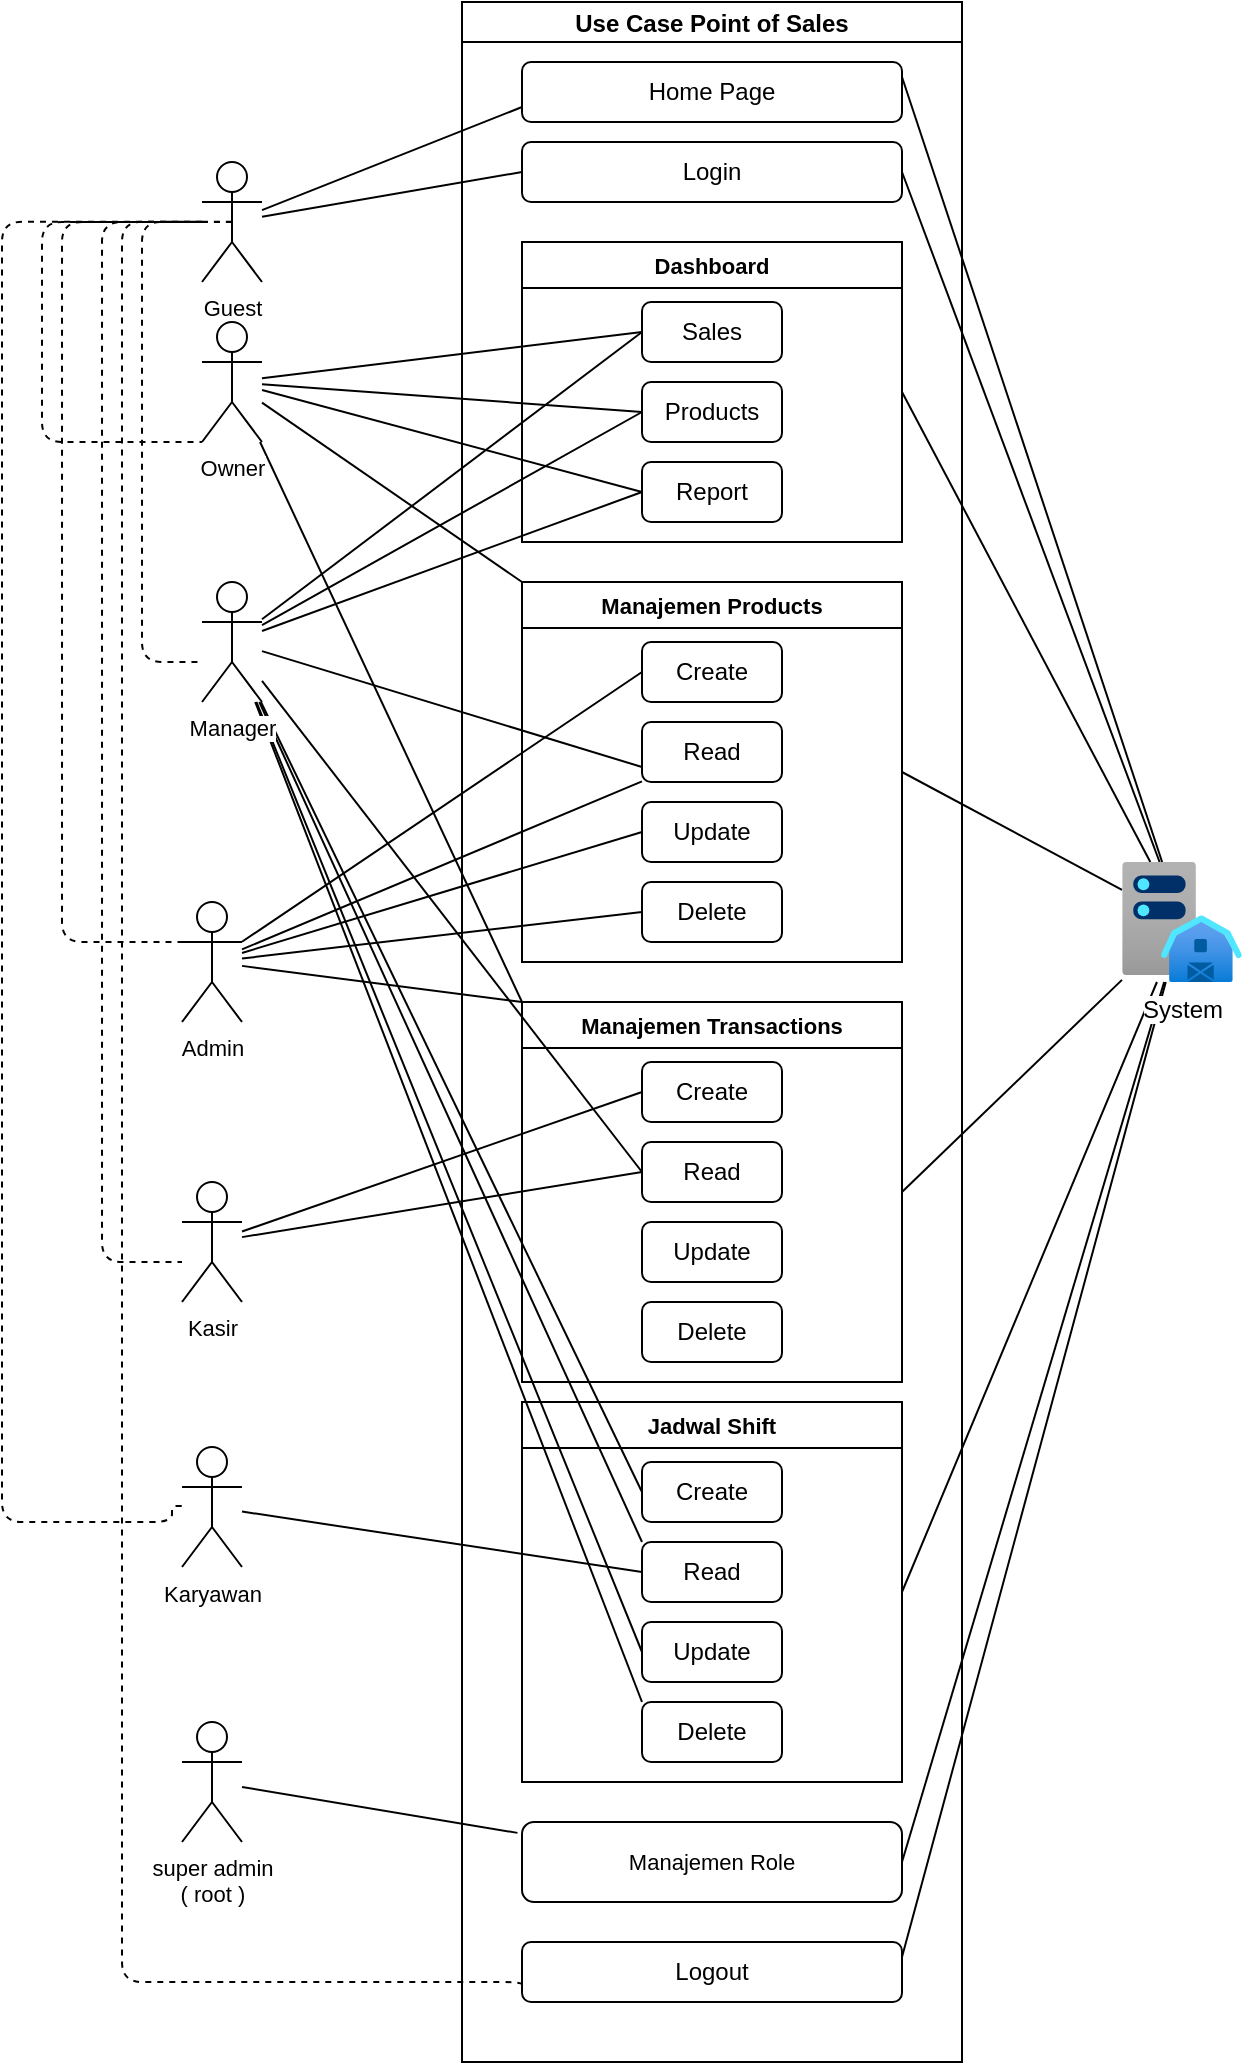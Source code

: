 <mxfile>
    <diagram id="sYxVgDdYPhwjKpfYvSHR" name="Page-1">
        <mxGraphModel dx="-1252" dy="1672" grid="1" gridSize="10" guides="1" tooltips="1" connect="1" arrows="1" fold="1" page="0" pageScale="1" pageWidth="850" pageHeight="1100" math="0" shadow="0">
            <root>
                <mxCell id="0"/>
                <mxCell id="1" parent="0"/>
                <mxCell id="31" value="Use Case Point of Sales" style="swimlane;startSize=20;horizontal=1;containerType=tree;" vertex="1" parent="1">
                    <mxGeometry x="2700" y="-150" width="250" height="1030" as="geometry">
                        <mxRectangle x="2680" y="-90" width="170" height="30" as="alternateBounds"/>
                    </mxGeometry>
                </mxCell>
                <mxCell id="38" value="Login" style="rounded=1;whiteSpace=wrap;html=1;" vertex="1" parent="31">
                    <mxGeometry x="30" y="70" width="190" height="30" as="geometry"/>
                </mxCell>
                <mxCell id="43" value="Home Page" style="rounded=1;whiteSpace=wrap;html=1;" vertex="1" parent="31">
                    <mxGeometry x="30" y="30" width="190" height="30" as="geometry"/>
                </mxCell>
                <mxCell id="138" value="Manajemen Products" style="swimlane;whiteSpace=wrap;html=1;fontFamily=Helvetica;fontSize=11;fontColor=default;labelBackgroundColor=default;" vertex="1" parent="31">
                    <mxGeometry x="30" y="290" width="190" height="190" as="geometry">
                        <mxRectangle x="30" y="290" width="130" height="30" as="alternateBounds"/>
                    </mxGeometry>
                </mxCell>
                <mxCell id="79" value="Create" style="rounded=1;whiteSpace=wrap;html=1;" vertex="1" parent="138">
                    <mxGeometry x="60" y="30" width="70" height="30" as="geometry"/>
                </mxCell>
                <mxCell id="129" value="Read" style="rounded=1;whiteSpace=wrap;html=1;" vertex="1" parent="138">
                    <mxGeometry x="60" y="70" width="70" height="30" as="geometry"/>
                </mxCell>
                <mxCell id="131" value="Update" style="rounded=1;whiteSpace=wrap;html=1;" vertex="1" parent="138">
                    <mxGeometry x="60" y="110" width="70" height="30" as="geometry"/>
                </mxCell>
                <mxCell id="133" value="Delete" style="rounded=1;whiteSpace=wrap;html=1;" vertex="1" parent="138">
                    <mxGeometry x="60" y="150" width="70" height="30" as="geometry"/>
                </mxCell>
                <mxCell id="151" value="Manajemen Transactions" style="swimlane;whiteSpace=wrap;html=1;fontFamily=Helvetica;fontSize=11;fontColor=default;labelBackgroundColor=default;" vertex="1" parent="31">
                    <mxGeometry x="30" y="500" width="190" height="190" as="geometry">
                        <mxRectangle x="30" y="500" width="130" height="30" as="alternateBounds"/>
                    </mxGeometry>
                </mxCell>
                <mxCell id="152" value="Create" style="rounded=1;whiteSpace=wrap;html=1;" vertex="1" parent="151">
                    <mxGeometry x="60" y="30" width="70" height="30" as="geometry"/>
                </mxCell>
                <mxCell id="153" value="Read" style="rounded=1;whiteSpace=wrap;html=1;" vertex="1" parent="151">
                    <mxGeometry x="60" y="70" width="70" height="30" as="geometry"/>
                </mxCell>
                <mxCell id="154" value="Update" style="rounded=1;whiteSpace=wrap;html=1;" vertex="1" parent="151">
                    <mxGeometry x="60" y="110" width="70" height="30" as="geometry"/>
                </mxCell>
                <mxCell id="155" value="Delete" style="rounded=1;whiteSpace=wrap;html=1;" vertex="1" parent="151">
                    <mxGeometry x="60" y="150" width="70" height="30" as="geometry"/>
                </mxCell>
                <mxCell id="157" value="Dashboard" style="swimlane;whiteSpace=wrap;html=1;fontFamily=Helvetica;fontSize=11;fontColor=default;labelBackgroundColor=default;" vertex="1" parent="31">
                    <mxGeometry x="30" y="120" width="190" height="150" as="geometry">
                        <mxRectangle x="30" y="120" width="130" height="30" as="alternateBounds"/>
                    </mxGeometry>
                </mxCell>
                <mxCell id="158" value="Sales" style="rounded=1;whiteSpace=wrap;html=1;" vertex="1" parent="157">
                    <mxGeometry x="60" y="30" width="70" height="30" as="geometry"/>
                </mxCell>
                <mxCell id="159" value="Products" style="rounded=1;whiteSpace=wrap;html=1;" vertex="1" parent="157">
                    <mxGeometry x="60" y="70" width="70" height="30" as="geometry"/>
                </mxCell>
                <mxCell id="162" value="Report" style="rounded=1;whiteSpace=wrap;html=1;" vertex="1" parent="157">
                    <mxGeometry x="60" y="110" width="70" height="30" as="geometry"/>
                </mxCell>
                <mxCell id="163" value="Logout" style="rounded=1;whiteSpace=wrap;html=1;" vertex="1" parent="31">
                    <mxGeometry x="30" y="970" width="190" height="30" as="geometry"/>
                </mxCell>
                <mxCell id="195" value="Jadwal Shift" style="swimlane;whiteSpace=wrap;html=1;fontFamily=Helvetica;fontSize=11;fontColor=default;labelBackgroundColor=default;" vertex="1" parent="31">
                    <mxGeometry x="30" y="700" width="190" height="190" as="geometry">
                        <mxRectangle x="30" y="700" width="130" height="30" as="alternateBounds"/>
                    </mxGeometry>
                </mxCell>
                <mxCell id="196" value="Create" style="rounded=1;whiteSpace=wrap;html=1;" vertex="1" parent="195">
                    <mxGeometry x="60" y="30" width="70" height="30" as="geometry"/>
                </mxCell>
                <mxCell id="197" value="Read" style="rounded=1;whiteSpace=wrap;html=1;" vertex="1" parent="195">
                    <mxGeometry x="60" y="70" width="70" height="30" as="geometry"/>
                </mxCell>
                <mxCell id="198" value="Update" style="rounded=1;whiteSpace=wrap;html=1;" vertex="1" parent="195">
                    <mxGeometry x="60" y="110" width="70" height="30" as="geometry"/>
                </mxCell>
                <mxCell id="199" value="Delete" style="rounded=1;whiteSpace=wrap;html=1;" vertex="1" parent="195">
                    <mxGeometry x="60" y="150" width="70" height="30" as="geometry"/>
                </mxCell>
                <mxCell id="214" value="Manajemen Role" style="rounded=1;whiteSpace=wrap;html=1;fontFamily=Helvetica;fontSize=11;fontColor=default;labelBackgroundColor=default;" vertex="1" parent="31">
                    <mxGeometry x="30" y="910" width="190" height="40" as="geometry"/>
                </mxCell>
                <mxCell id="169" style="edgeStyle=none;shape=connector;rounded=1;html=1;entryX=0;entryY=0.75;entryDx=0;entryDy=0;strokeColor=default;align=center;verticalAlign=middle;fontFamily=Helvetica;fontSize=11;fontColor=default;labelBackgroundColor=default;startArrow=none;startFill=0;endArrow=none;endFill=0;" edge="1" parent="1" source="168" target="43">
                    <mxGeometry relative="1" as="geometry"/>
                </mxCell>
                <mxCell id="170" style="edgeStyle=none;shape=connector;rounded=1;html=1;entryX=0;entryY=0.5;entryDx=0;entryDy=0;strokeColor=default;align=center;verticalAlign=middle;fontFamily=Helvetica;fontSize=11;fontColor=default;labelBackgroundColor=default;startArrow=none;startFill=0;endArrow=none;endFill=0;" edge="1" parent="1" source="168" target="38">
                    <mxGeometry relative="1" as="geometry"/>
                </mxCell>
                <mxCell id="187" style="edgeStyle=orthogonalEdgeStyle;shape=connector;rounded=1;html=1;strokeColor=default;align=center;verticalAlign=middle;fontFamily=Helvetica;fontSize=11;fontColor=default;labelBackgroundColor=default;startArrow=none;startFill=0;endArrow=none;endFill=0;dashed=1;" edge="1" parent="1" source="168" target="171">
                    <mxGeometry relative="1" as="geometry">
                        <mxPoint x="2520" y="480" as="targetPoint"/>
                        <Array as="points">
                            <mxPoint x="2520" y="-40"/>
                            <mxPoint x="2520" y="480"/>
                        </Array>
                    </mxGeometry>
                </mxCell>
                <mxCell id="168" value="Guest" style="shape=umlActor;verticalLabelPosition=bottom;verticalAlign=top;html=1;outlineConnect=0;fontFamily=Helvetica;fontSize=11;fontColor=default;labelBackgroundColor=default;" vertex="1" parent="1">
                    <mxGeometry x="2570" y="-70" width="30" height="60" as="geometry"/>
                </mxCell>
                <mxCell id="172" style="edgeStyle=none;shape=connector;rounded=1;html=1;entryX=0;entryY=0.5;entryDx=0;entryDy=0;strokeColor=default;align=center;verticalAlign=middle;fontFamily=Helvetica;fontSize=11;fontColor=default;labelBackgroundColor=default;startArrow=none;startFill=0;endArrow=none;endFill=0;" edge="1" parent="1" source="171" target="152">
                    <mxGeometry relative="1" as="geometry"/>
                </mxCell>
                <mxCell id="173" style="edgeStyle=none;shape=connector;rounded=1;html=1;entryX=0;entryY=0.5;entryDx=0;entryDy=0;strokeColor=default;align=center;verticalAlign=middle;fontFamily=Helvetica;fontSize=11;fontColor=default;labelBackgroundColor=default;startArrow=none;startFill=0;endArrow=none;endFill=0;" edge="1" parent="1" source="171" target="153">
                    <mxGeometry relative="1" as="geometry"/>
                </mxCell>
                <mxCell id="171" value="Kasir" style="shape=umlActor;verticalLabelPosition=bottom;verticalAlign=top;html=1;outlineConnect=0;fontFamily=Helvetica;fontSize=11;fontColor=default;labelBackgroundColor=default;" vertex="1" parent="1">
                    <mxGeometry x="2560" y="440" width="30" height="60" as="geometry"/>
                </mxCell>
                <mxCell id="176" style="edgeStyle=none;shape=connector;rounded=1;html=1;strokeColor=default;align=center;verticalAlign=middle;fontFamily=Helvetica;fontSize=11;fontColor=default;labelBackgroundColor=default;startArrow=none;startFill=0;endArrow=none;endFill=0;" edge="1" parent="1" source="174" target="129">
                    <mxGeometry relative="1" as="geometry"/>
                </mxCell>
                <mxCell id="177" style="edgeStyle=none;shape=connector;rounded=1;html=1;entryX=0;entryY=0.5;entryDx=0;entryDy=0;strokeColor=default;align=center;verticalAlign=middle;fontFamily=Helvetica;fontSize=11;fontColor=default;labelBackgroundColor=default;startArrow=none;startFill=0;endArrow=none;endFill=0;" edge="1" parent="1" source="174" target="131">
                    <mxGeometry relative="1" as="geometry"/>
                </mxCell>
                <mxCell id="178" style="edgeStyle=none;shape=connector;rounded=1;html=1;entryX=0;entryY=0.5;entryDx=0;entryDy=0;strokeColor=default;align=center;verticalAlign=middle;fontFamily=Helvetica;fontSize=11;fontColor=default;labelBackgroundColor=default;startArrow=none;startFill=0;endArrow=none;endFill=0;" edge="1" parent="1" source="174" target="133">
                    <mxGeometry relative="1" as="geometry"/>
                </mxCell>
                <mxCell id="184" style="edgeStyle=none;shape=connector;rounded=1;html=1;entryX=0;entryY=0;entryDx=0;entryDy=0;strokeColor=default;align=center;verticalAlign=middle;fontFamily=Helvetica;fontSize=11;fontColor=default;labelBackgroundColor=default;startArrow=none;startFill=0;endArrow=none;endFill=0;" edge="1" parent="1" source="174" target="151">
                    <mxGeometry relative="1" as="geometry"/>
                </mxCell>
                <mxCell id="174" value="Admin" style="shape=umlActor;verticalLabelPosition=bottom;verticalAlign=top;html=1;outlineConnect=0;fontFamily=Helvetica;fontSize=11;fontColor=default;labelBackgroundColor=default;" vertex="1" parent="1">
                    <mxGeometry x="2560" y="300" width="30" height="60" as="geometry"/>
                </mxCell>
                <mxCell id="175" style="edgeStyle=none;shape=connector;rounded=1;html=1;entryX=0;entryY=0.5;entryDx=0;entryDy=0;strokeColor=default;align=center;verticalAlign=middle;fontFamily=Helvetica;fontSize=11;fontColor=default;labelBackgroundColor=default;startArrow=none;startFill=0;endArrow=none;endFill=0;" edge="1" parent="1" source="174" target="79">
                    <mxGeometry relative="1" as="geometry"/>
                </mxCell>
                <mxCell id="181" style="edgeStyle=none;shape=connector;rounded=1;html=1;entryX=0;entryY=0.5;entryDx=0;entryDy=0;strokeColor=default;align=center;verticalAlign=middle;fontFamily=Helvetica;fontSize=11;fontColor=default;labelBackgroundColor=default;startArrow=none;startFill=0;endArrow=none;endFill=0;" edge="1" parent="1" source="179" target="158">
                    <mxGeometry relative="1" as="geometry"/>
                </mxCell>
                <mxCell id="182" style="edgeStyle=none;shape=connector;rounded=1;html=1;entryX=0;entryY=0.5;entryDx=0;entryDy=0;strokeColor=default;align=center;verticalAlign=middle;fontFamily=Helvetica;fontSize=11;fontColor=default;labelBackgroundColor=default;startArrow=none;startFill=0;endArrow=none;endFill=0;" edge="1" parent="1" source="179" target="159">
                    <mxGeometry relative="1" as="geometry"/>
                </mxCell>
                <mxCell id="183" style="edgeStyle=none;shape=connector;rounded=1;html=1;entryX=0;entryY=0.5;entryDx=0;entryDy=0;strokeColor=default;align=center;verticalAlign=middle;fontFamily=Helvetica;fontSize=11;fontColor=default;labelBackgroundColor=default;startArrow=none;startFill=0;endArrow=none;endFill=0;" edge="1" parent="1" source="179" target="162">
                    <mxGeometry relative="1" as="geometry"/>
                </mxCell>
                <mxCell id="185" style="edgeStyle=none;shape=connector;rounded=1;html=1;entryX=0;entryY=0;entryDx=0;entryDy=0;strokeColor=default;align=center;verticalAlign=middle;fontFamily=Helvetica;fontSize=11;fontColor=default;labelBackgroundColor=default;startArrow=none;startFill=0;endArrow=none;endFill=0;" edge="1" parent="1" source="179" target="138">
                    <mxGeometry relative="1" as="geometry"/>
                </mxCell>
                <mxCell id="186" style="edgeStyle=none;shape=connector;rounded=1;html=1;entryX=0;entryY=0;entryDx=0;entryDy=0;strokeColor=default;align=center;verticalAlign=middle;fontFamily=Helvetica;fontSize=11;fontColor=default;labelBackgroundColor=default;startArrow=none;startFill=0;endArrow=none;endFill=0;" edge="1" parent="1" source="179" target="151">
                    <mxGeometry relative="1" as="geometry"/>
                </mxCell>
                <mxCell id="179" value="Owner" style="shape=umlActor;verticalLabelPosition=bottom;verticalAlign=top;html=1;outlineConnect=0;fontFamily=Helvetica;fontSize=11;fontColor=default;labelBackgroundColor=default;" vertex="1" parent="1">
                    <mxGeometry x="2570" y="10" width="30" height="60" as="geometry"/>
                </mxCell>
                <mxCell id="190" style="edgeStyle=orthogonalEdgeStyle;shape=connector;rounded=1;html=1;strokeColor=default;align=center;verticalAlign=middle;fontFamily=Helvetica;fontSize=11;fontColor=default;labelBackgroundColor=default;startArrow=none;startFill=0;endArrow=none;endFill=0;dashed=1;" edge="1" parent="1" source="168" target="174">
                    <mxGeometry relative="1" as="geometry">
                        <mxPoint x="2510" y="474.95" as="targetPoint"/>
                        <mxPoint x="2520" y="-45.05" as="sourcePoint"/>
                        <Array as="points">
                            <mxPoint x="2500" y="-40"/>
                            <mxPoint x="2500" y="320"/>
                        </Array>
                    </mxGeometry>
                </mxCell>
                <mxCell id="191" style="edgeStyle=orthogonalEdgeStyle;shape=connector;rounded=1;html=1;strokeColor=default;align=center;verticalAlign=middle;fontFamily=Helvetica;fontSize=11;fontColor=default;labelBackgroundColor=default;startArrow=none;startFill=0;endArrow=none;endFill=0;dashed=1;exitX=0.5;exitY=0.5;exitDx=0;exitDy=0;exitPerimeter=0;" edge="1" parent="1" source="168" target="179">
                    <mxGeometry relative="1" as="geometry">
                        <mxPoint x="2490" y="265" as="targetPoint"/>
                        <mxPoint x="2500" y="-40" as="sourcePoint"/>
                        <Array as="points">
                            <mxPoint x="2490" y="-40"/>
                            <mxPoint x="2490" y="70"/>
                        </Array>
                    </mxGeometry>
                </mxCell>
                <mxCell id="202" style="edgeStyle=none;shape=connector;rounded=1;html=1;entryX=0;entryY=0.5;entryDx=0;entryDy=0;strokeColor=default;align=center;verticalAlign=middle;fontFamily=Helvetica;fontSize=11;fontColor=default;labelBackgroundColor=default;startArrow=none;startFill=0;endArrow=none;endFill=0;" edge="1" parent="1" source="192" target="158">
                    <mxGeometry relative="1" as="geometry"/>
                </mxCell>
                <mxCell id="203" style="edgeStyle=none;shape=connector;rounded=1;html=1;entryX=0;entryY=0.5;entryDx=0;entryDy=0;strokeColor=default;align=center;verticalAlign=middle;fontFamily=Helvetica;fontSize=11;fontColor=default;labelBackgroundColor=default;startArrow=none;startFill=0;endArrow=none;endFill=0;" edge="1" parent="1" source="192" target="159">
                    <mxGeometry relative="1" as="geometry"/>
                </mxCell>
                <mxCell id="204" style="edgeStyle=none;shape=connector;rounded=1;html=1;entryX=0;entryY=0.5;entryDx=0;entryDy=0;strokeColor=default;align=center;verticalAlign=middle;fontFamily=Helvetica;fontSize=11;fontColor=default;labelBackgroundColor=default;startArrow=none;startFill=0;endArrow=none;endFill=0;" edge="1" parent="1" source="192" target="162">
                    <mxGeometry relative="1" as="geometry"/>
                </mxCell>
                <mxCell id="205" style="edgeStyle=none;shape=connector;rounded=1;html=1;entryX=0;entryY=0.75;entryDx=0;entryDy=0;strokeColor=default;align=center;verticalAlign=middle;fontFamily=Helvetica;fontSize=11;fontColor=default;labelBackgroundColor=default;startArrow=none;startFill=0;endArrow=none;endFill=0;" edge="1" parent="1" source="192" target="129">
                    <mxGeometry relative="1" as="geometry"/>
                </mxCell>
                <mxCell id="206" style="edgeStyle=none;shape=connector;rounded=1;html=1;entryX=0;entryY=0.5;entryDx=0;entryDy=0;strokeColor=default;align=center;verticalAlign=middle;fontFamily=Helvetica;fontSize=11;fontColor=default;labelBackgroundColor=default;startArrow=none;startFill=0;endArrow=none;endFill=0;" edge="1" parent="1" source="192" target="153">
                    <mxGeometry relative="1" as="geometry"/>
                </mxCell>
                <mxCell id="207" style="edgeStyle=none;shape=connector;rounded=1;html=1;entryX=0;entryY=0.5;entryDx=0;entryDy=0;strokeColor=default;align=center;verticalAlign=middle;fontFamily=Helvetica;fontSize=11;fontColor=default;labelBackgroundColor=default;startArrow=none;startFill=0;endArrow=none;endFill=0;" edge="1" parent="1" source="192" target="196">
                    <mxGeometry relative="1" as="geometry"/>
                </mxCell>
                <mxCell id="208" style="edgeStyle=none;shape=connector;rounded=1;html=1;strokeColor=default;align=center;verticalAlign=middle;fontFamily=Helvetica;fontSize=11;fontColor=default;labelBackgroundColor=default;startArrow=none;startFill=0;endArrow=none;endFill=0;entryX=0;entryY=0;entryDx=0;entryDy=0;" edge="1" parent="1" source="192" target="197">
                    <mxGeometry relative="1" as="geometry">
                        <mxPoint x="2770" y="690" as="targetPoint"/>
                    </mxGeometry>
                </mxCell>
                <mxCell id="209" style="edgeStyle=none;shape=connector;rounded=1;html=1;entryX=0;entryY=0.5;entryDx=0;entryDy=0;strokeColor=default;align=center;verticalAlign=middle;fontFamily=Helvetica;fontSize=11;fontColor=default;labelBackgroundColor=default;startArrow=none;startFill=0;endArrow=none;endFill=0;" edge="1" parent="1" source="192" target="198">
                    <mxGeometry relative="1" as="geometry"/>
                </mxCell>
                <mxCell id="210" style="edgeStyle=none;shape=connector;rounded=1;html=1;strokeColor=default;align=center;verticalAlign=middle;fontFamily=Helvetica;fontSize=11;fontColor=default;labelBackgroundColor=default;startArrow=none;startFill=0;endArrow=none;endFill=0;entryX=0;entryY=0;entryDx=0;entryDy=0;" edge="1" parent="1" source="192" target="199">
                    <mxGeometry relative="1" as="geometry">
                        <mxPoint x="2770" y="770" as="targetPoint"/>
                    </mxGeometry>
                </mxCell>
                <mxCell id="192" value="Manager" style="shape=umlActor;verticalLabelPosition=bottom;verticalAlign=top;html=1;outlineConnect=0;fontFamily=Helvetica;fontSize=11;fontColor=default;labelBackgroundColor=default;" vertex="1" parent="1">
                    <mxGeometry x="2570" y="140" width="30" height="60" as="geometry"/>
                </mxCell>
                <mxCell id="201" style="edgeStyle=none;shape=connector;rounded=1;html=1;entryX=0;entryY=0.5;entryDx=0;entryDy=0;strokeColor=default;align=center;verticalAlign=middle;fontFamily=Helvetica;fontSize=11;fontColor=default;labelBackgroundColor=default;startArrow=none;startFill=0;endArrow=none;endFill=0;" edge="1" parent="1" source="200" target="197">
                    <mxGeometry relative="1" as="geometry"/>
                </mxCell>
                <mxCell id="200" value="Karyawan" style="shape=umlActor;verticalLabelPosition=bottom;verticalAlign=top;html=1;outlineConnect=0;fontFamily=Helvetica;fontSize=11;fontColor=default;labelBackgroundColor=default;" vertex="1" parent="1">
                    <mxGeometry x="2560" y="572.5" width="30" height="60" as="geometry"/>
                </mxCell>
                <mxCell id="211" style="edgeStyle=orthogonalEdgeStyle;shape=connector;rounded=1;html=1;strokeColor=default;align=center;verticalAlign=middle;fontFamily=Helvetica;fontSize=11;fontColor=default;labelBackgroundColor=default;startArrow=none;startFill=0;endArrow=none;endFill=0;dashed=1;exitX=0.5;exitY=0.5;exitDx=0;exitDy=0;exitPerimeter=0;" edge="1" parent="1" target="192">
                    <mxGeometry relative="1" as="geometry">
                        <mxPoint x="2569.93" y="69.93" as="targetPoint"/>
                        <mxPoint x="2584.93" y="-40.07" as="sourcePoint"/>
                        <Array as="points">
                            <mxPoint x="2540" y="-40"/>
                            <mxPoint x="2540" y="180"/>
                        </Array>
                    </mxGeometry>
                </mxCell>
                <mxCell id="212" style="edgeStyle=orthogonalEdgeStyle;shape=connector;rounded=1;html=1;strokeColor=default;align=center;verticalAlign=middle;fontFamily=Helvetica;fontSize=11;fontColor=default;labelBackgroundColor=default;startArrow=none;startFill=0;endArrow=none;endFill=0;dashed=1;exitX=0.5;exitY=0.5;exitDx=0;exitDy=0;exitPerimeter=0;" edge="1" parent="1" target="200">
                    <mxGeometry relative="1" as="geometry">
                        <mxPoint x="2555" y="69.93" as="targetPoint"/>
                        <mxPoint x="2570" y="-40.07" as="sourcePoint"/>
                        <Array as="points">
                            <mxPoint x="2470" y="-40"/>
                            <mxPoint x="2470" y="610"/>
                            <mxPoint x="2555" y="610"/>
                            <mxPoint x="2555" y="602"/>
                        </Array>
                    </mxGeometry>
                </mxCell>
                <mxCell id="213" style="edgeStyle=orthogonalEdgeStyle;shape=connector;rounded=1;html=1;strokeColor=default;align=center;verticalAlign=middle;fontFamily=Helvetica;fontSize=11;fontColor=default;labelBackgroundColor=default;startArrow=none;startFill=0;endArrow=none;endFill=0;dashed=1;exitX=0.5;exitY=0.5;exitDx=0;exitDy=0;exitPerimeter=0;entryX=0;entryY=0.75;entryDx=0;entryDy=0;" edge="1" parent="1" target="163">
                    <mxGeometry relative="1" as="geometry">
                        <mxPoint x="2555" y="69.93" as="targetPoint"/>
                        <mxPoint x="2570" y="-40.07" as="sourcePoint"/>
                        <Array as="points">
                            <mxPoint x="2530" y="-40"/>
                            <mxPoint x="2530" y="840"/>
                            <mxPoint x="2730" y="840"/>
                        </Array>
                    </mxGeometry>
                </mxCell>
                <mxCell id="215" value="super admin&lt;div&gt;( root )&lt;/div&gt;" style="shape=umlActor;verticalLabelPosition=bottom;verticalAlign=top;html=1;outlineConnect=0;fontFamily=Helvetica;fontSize=11;fontColor=default;labelBackgroundColor=default;" vertex="1" parent="1">
                    <mxGeometry x="2560" y="710" width="30" height="60" as="geometry"/>
                </mxCell>
                <mxCell id="218" style="edgeStyle=none;shape=connector;rounded=1;html=1;strokeColor=default;align=center;verticalAlign=middle;fontFamily=Helvetica;fontSize=11;fontColor=default;labelBackgroundColor=default;startArrow=none;startFill=0;endArrow=none;endFill=0;entryX=-0.012;entryY=0.136;entryDx=0;entryDy=0;entryPerimeter=0;" edge="1" parent="1" source="215" target="214">
                    <mxGeometry relative="1" as="geometry">
                        <mxPoint x="2730" y="790" as="targetPoint"/>
                    </mxGeometry>
                </mxCell>
                <mxCell id="222" style="edgeStyle=none;shape=connector;rounded=1;html=1;entryX=1;entryY=0.5;entryDx=0;entryDy=0;strokeColor=default;align=center;verticalAlign=middle;fontFamily=Helvetica;fontSize=11;fontColor=default;labelBackgroundColor=default;startArrow=none;startFill=0;endArrow=none;endFill=0;" edge="1" parent="1" source="219" target="157">
                    <mxGeometry relative="1" as="geometry"/>
                </mxCell>
                <mxCell id="224" style="edgeStyle=none;shape=connector;rounded=1;html=1;entryX=1;entryY=0.5;entryDx=0;entryDy=0;strokeColor=default;align=center;verticalAlign=middle;fontFamily=Helvetica;fontSize=11;fontColor=default;labelBackgroundColor=default;startArrow=none;startFill=0;endArrow=none;endFill=0;" edge="1" parent="1" source="219" target="138">
                    <mxGeometry relative="1" as="geometry"/>
                </mxCell>
                <mxCell id="225" style="edgeStyle=none;shape=connector;rounded=1;html=1;entryX=1;entryY=0.5;entryDx=0;entryDy=0;strokeColor=default;align=center;verticalAlign=middle;fontFamily=Helvetica;fontSize=11;fontColor=default;labelBackgroundColor=default;startArrow=none;startFill=0;endArrow=none;endFill=0;" edge="1" parent="1" source="219" target="151">
                    <mxGeometry relative="1" as="geometry"/>
                </mxCell>
                <mxCell id="226" style="edgeStyle=none;shape=connector;rounded=1;html=1;entryX=1;entryY=0.5;entryDx=0;entryDy=0;strokeColor=default;align=center;verticalAlign=middle;fontFamily=Helvetica;fontSize=11;fontColor=default;labelBackgroundColor=default;startArrow=none;startFill=0;endArrow=none;endFill=0;" edge="1" parent="1" source="219" target="195">
                    <mxGeometry relative="1" as="geometry"/>
                </mxCell>
                <mxCell id="227" style="edgeStyle=none;shape=connector;rounded=1;html=1;entryX=1;entryY=0.5;entryDx=0;entryDy=0;strokeColor=default;align=center;verticalAlign=middle;fontFamily=Helvetica;fontSize=11;fontColor=default;labelBackgroundColor=default;startArrow=none;startFill=0;endArrow=none;endFill=0;" edge="1" parent="1" source="219" target="38">
                    <mxGeometry relative="1" as="geometry"/>
                </mxCell>
                <mxCell id="228" style="edgeStyle=none;shape=connector;rounded=1;html=1;entryX=1;entryY=0.25;entryDx=0;entryDy=0;strokeColor=default;align=center;verticalAlign=middle;fontFamily=Helvetica;fontSize=11;fontColor=default;labelBackgroundColor=default;startArrow=none;startFill=0;endArrow=none;endFill=0;" edge="1" parent="1" source="219" target="43">
                    <mxGeometry relative="1" as="geometry"/>
                </mxCell>
                <mxCell id="229" style="edgeStyle=none;shape=connector;rounded=1;html=1;entryX=1;entryY=0.5;entryDx=0;entryDy=0;strokeColor=default;align=center;verticalAlign=middle;fontFamily=Helvetica;fontSize=11;fontColor=default;labelBackgroundColor=default;startArrow=none;startFill=0;endArrow=none;endFill=0;" edge="1" parent="1" source="219" target="214">
                    <mxGeometry relative="1" as="geometry"/>
                </mxCell>
                <mxCell id="230" style="edgeStyle=none;shape=connector;rounded=1;html=1;entryX=1;entryY=0.25;entryDx=0;entryDy=0;strokeColor=default;align=center;verticalAlign=middle;fontFamily=Helvetica;fontSize=11;fontColor=default;labelBackgroundColor=default;startArrow=none;startFill=0;endArrow=none;endFill=0;" edge="1" parent="1" source="219" target="163">
                    <mxGeometry relative="1" as="geometry"/>
                </mxCell>
                <mxCell id="219" value="System" style="image;aspect=fixed;html=1;points=[];align=center;fontSize=12;image=img/lib/azure2/general/Server_Farm.svg;fontFamily=Helvetica;fontColor=default;labelBackgroundColor=default;" vertex="1" parent="1">
                    <mxGeometry x="3030" y="280" width="60" height="60" as="geometry"/>
                </mxCell>
            </root>
        </mxGraphModel>
    </diagram>
</mxfile>